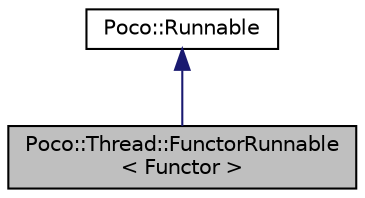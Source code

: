 digraph "Poco::Thread::FunctorRunnable&lt; Functor &gt;"
{
 // LATEX_PDF_SIZE
  edge [fontname="Helvetica",fontsize="10",labelfontname="Helvetica",labelfontsize="10"];
  node [fontname="Helvetica",fontsize="10",shape=record];
  Node1 [label="Poco::Thread::FunctorRunnable\l\< Functor \>",height=0.2,width=0.4,color="black", fillcolor="grey75", style="filled", fontcolor="black",tooltip="Creates and returns a unique id for a thread."];
  Node2 -> Node1 [dir="back",color="midnightblue",fontsize="10",style="solid"];
  Node2 [label="Poco::Runnable",height=0.2,width=0.4,color="black", fillcolor="white", style="filled",URL="$classPoco_1_1Runnable.html",tooltip=" "];
}
